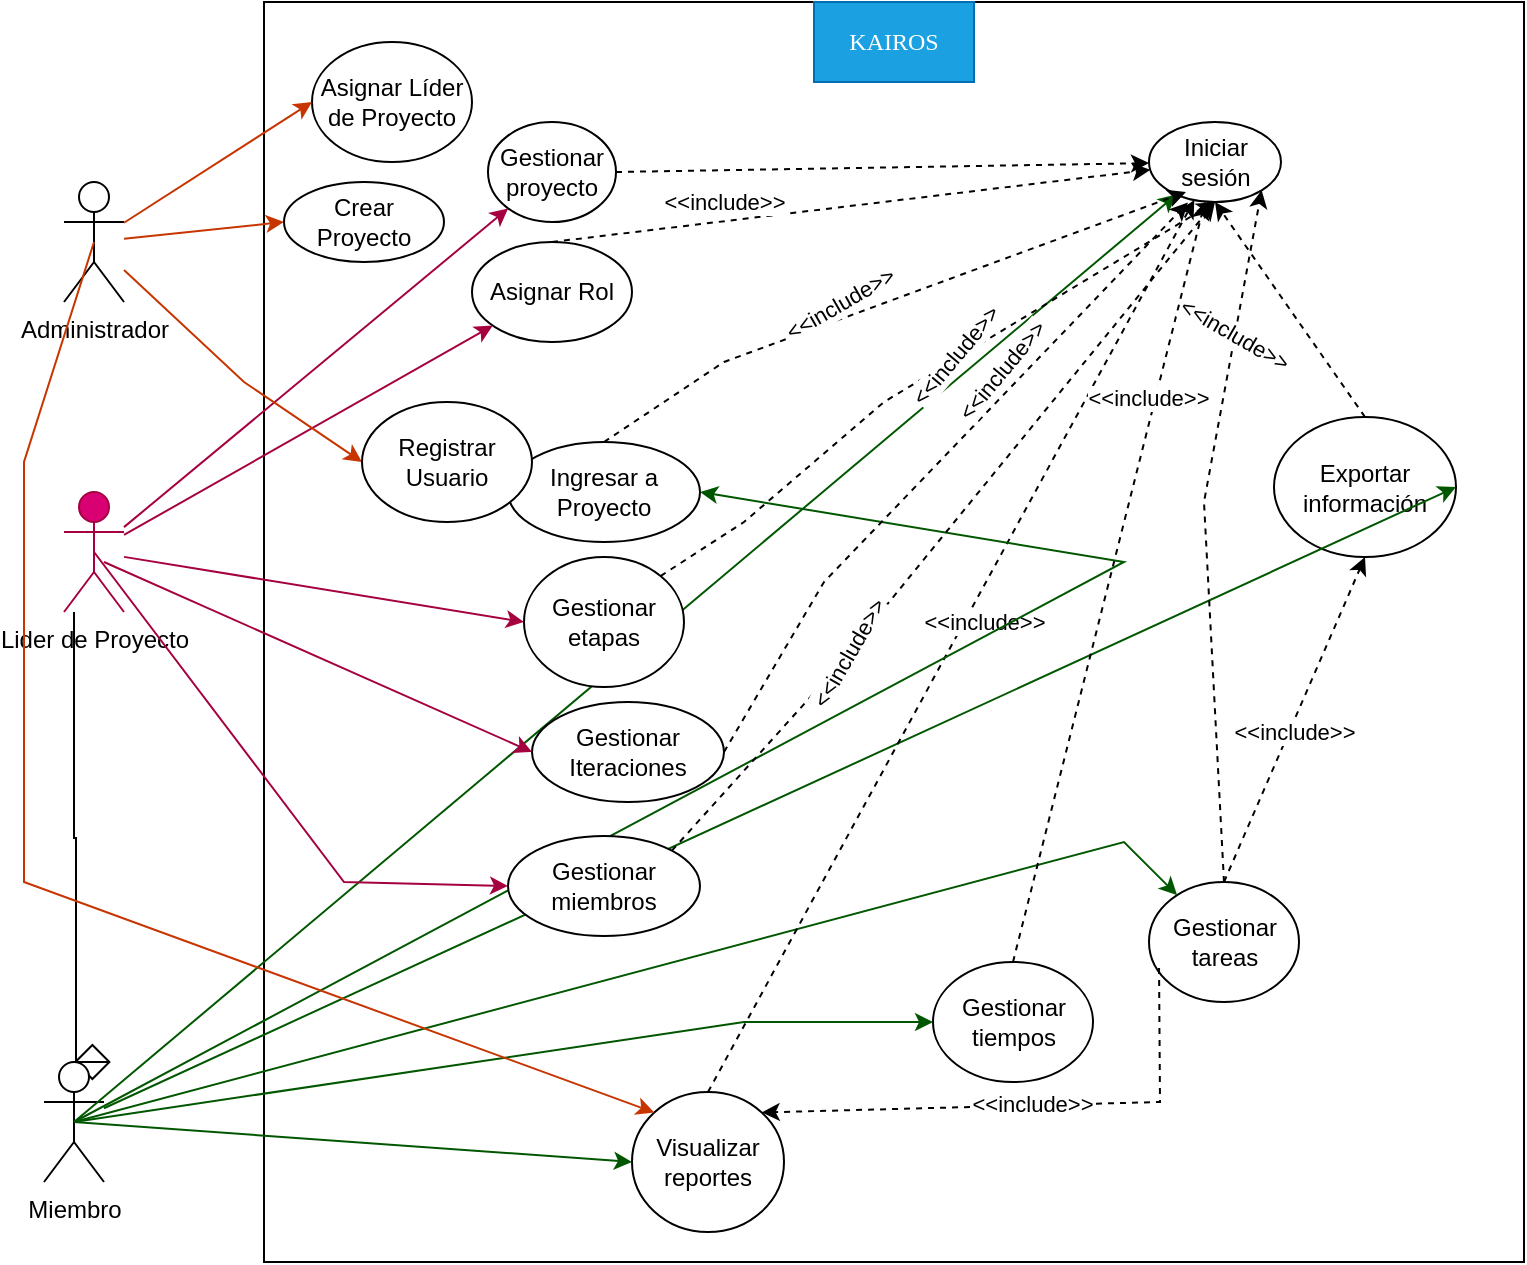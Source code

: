 <mxfile version="28.0.7">
  <diagram name="Página-1" id="wDqG7o4cyL8eWiVpJwFh">
    <mxGraphModel grid="1" page="1" gridSize="10" guides="1" tooltips="1" connect="1" arrows="1" fold="1" pageScale="1" pageWidth="827" pageHeight="1169" math="0" shadow="0">
      <root>
        <mxCell id="0" />
        <mxCell id="1" parent="0" />
        <mxCell id="UCiVZ3pX0I1SJlRTHepH-12" style="edgeStyle=orthogonalEdgeStyle;rounded=0;orthogonalLoop=1;jettySize=auto;html=1;endArrow=diamond;endFill=0;strokeWidth=1;startSize=10;endSize=16;" edge="1" parent="1" source="oAPAb9H4p4rU7i-ehNY--1">
          <mxGeometry relative="1" as="geometry">
            <mxPoint x="35" y="500" as="targetPoint" />
            <Array as="points">
              <mxPoint x="35" y="388" />
              <mxPoint x="36" y="500" />
            </Array>
          </mxGeometry>
        </mxCell>
        <mxCell id="oAPAb9H4p4rU7i-ehNY--1" value="&lt;font style=&quot;color: rgb(0, 0, 0);&quot;&gt;&lt;font style=&quot;color: rgb(0, 0, 0);&quot;&gt;Lid&lt;/font&gt;&lt;font style=&quot;color: rgb(0, 0, 0);&quot;&gt;er de Proyecto&lt;/font&gt;&lt;/font&gt;" style="shape=umlActor;verticalLabelPosition=bottom;verticalAlign=top;html=1;outlineConnect=0;fillColor=#d80073;fontColor=#ffffff;strokeColor=#A50040;" vertex="1" parent="1">
          <mxGeometry x="30" y="215" width="30" height="60" as="geometry" />
        </mxCell>
        <mxCell id="oAPAb9H4p4rU7i-ehNY--2" value="Miembro" style="shape=umlActor;verticalLabelPosition=bottom;verticalAlign=top;html=1;outlineConnect=0;" vertex="1" parent="1">
          <mxGeometry x="20" y="500" width="30" height="60" as="geometry" />
        </mxCell>
        <mxCell id="oAPAb9H4p4rU7i-ehNY--4" value="" style="whiteSpace=wrap;html=1;aspect=fixed;" vertex="1" parent="1">
          <mxGeometry x="130" y="-30" width="630" height="630" as="geometry" />
        </mxCell>
        <mxCell id="oAPAb9H4p4rU7i-ehNY--5" value="KAIROS" style="text;strokeColor=#006EAF;align=center;fillColor=#1ba1e2;html=1;verticalAlign=middle;whiteSpace=wrap;rounded=0;fontColor=#ffffff;fontFamily=Comic Sans MS;" vertex="1" parent="1">
          <mxGeometry x="405" y="-30" width="80" height="40" as="geometry" />
        </mxCell>
        <mxCell id="oAPAb9H4p4rU7i-ehNY--6" value="Iniciar sesión" style="ellipse;whiteSpace=wrap;html=1;" vertex="1" parent="1">
          <mxGeometry x="572.5" y="30" width="66" height="40" as="geometry" />
        </mxCell>
        <mxCell id="oAPAb9H4p4rU7i-ehNY--10" value="" style="endArrow=classic;html=1;rounded=0;exitX=0.5;exitY=0.5;exitDx=0;exitDy=0;exitPerimeter=0;fillColor=#008a00;strokeColor=#005700;" edge="1" parent="1" source="oAPAb9H4p4rU7i-ehNY--2" target="oAPAb9H4p4rU7i-ehNY--6">
          <mxGeometry width="50" height="50" relative="1" as="geometry">
            <mxPoint x="390" y="240" as="sourcePoint" />
            <mxPoint x="440" y="190" as="targetPoint" />
          </mxGeometry>
        </mxCell>
        <mxCell id="aOznLJDHFNNtGrVLaBDj-2" value="Asignar Rol" style="ellipse;whiteSpace=wrap;html=1;" vertex="1" parent="1">
          <mxGeometry x="234" y="90" width="80" height="50" as="geometry" />
        </mxCell>
        <mxCell id="aOznLJDHFNNtGrVLaBDj-3" value="" style="endArrow=classic;html=1;rounded=0;fillColor=#d80073;strokeColor=#A50040;" edge="1" parent="1" source="oAPAb9H4p4rU7i-ehNY--1" target="aOznLJDHFNNtGrVLaBDj-2">
          <mxGeometry width="50" height="50" relative="1" as="geometry">
            <mxPoint x="150" y="240" as="sourcePoint" />
            <mxPoint x="200" y="190" as="targetPoint" />
          </mxGeometry>
        </mxCell>
        <mxCell id="aOznLJDHFNNtGrVLaBDj-4" value="Gestionar proyecto" style="ellipse;whiteSpace=wrap;html=1;" vertex="1" parent="1">
          <mxGeometry x="242" y="30" width="64" height="50" as="geometry" />
        </mxCell>
        <mxCell id="aOznLJDHFNNtGrVLaBDj-5" value="" style="endArrow=classic;html=1;rounded=0;fillColor=#d80073;strokeColor=#A50040;" edge="1" parent="1" source="oAPAb9H4p4rU7i-ehNY--1" target="aOznLJDHFNNtGrVLaBDj-4">
          <mxGeometry width="50" height="50" relative="1" as="geometry">
            <mxPoint x="150" y="260" as="sourcePoint" />
            <mxPoint x="200" y="210" as="targetPoint" />
          </mxGeometry>
        </mxCell>
        <mxCell id="rrayJbxr1qQ-jcvaUbOW-1" value="Gestionar etapas" style="ellipse;whiteSpace=wrap;html=1;" vertex="1" parent="1">
          <mxGeometry x="260" y="247.5" width="80" height="65" as="geometry" />
        </mxCell>
        <mxCell id="rrayJbxr1qQ-jcvaUbOW-2" value="Gestionar tareas" style="ellipse;whiteSpace=wrap;html=1;" vertex="1" parent="1">
          <mxGeometry x="572.5" y="410" width="75" height="60" as="geometry" />
        </mxCell>
        <mxCell id="rrayJbxr1qQ-jcvaUbOW-3" value="Gestionar tiempos" style="ellipse;whiteSpace=wrap;html=1;" vertex="1" parent="1">
          <mxGeometry x="464.5" y="450" width="80" height="60" as="geometry" />
        </mxCell>
        <mxCell id="rrayJbxr1qQ-jcvaUbOW-4" value="Visualizar reportes" style="ellipse;whiteSpace=wrap;html=1;" vertex="1" parent="1">
          <mxGeometry x="314" y="515" width="76" height="70" as="geometry" />
        </mxCell>
        <mxCell id="rrayJbxr1qQ-jcvaUbOW-5" value="Exportar información" style="ellipse;whiteSpace=wrap;html=1;" vertex="1" parent="1">
          <mxGeometry x="635" y="177.5" width="91" height="70" as="geometry" />
        </mxCell>
        <mxCell id="rrayJbxr1qQ-jcvaUbOW-7" value="" style="endArrow=classic;html=1;rounded=0;entryX=1;entryY=0.5;entryDx=0;entryDy=0;fillColor=#008a00;strokeColor=#005700;" edge="1" parent="1" source="oAPAb9H4p4rU7i-ehNY--2" target="rrayJbxr1qQ-jcvaUbOW-5">
          <mxGeometry width="50" height="50" relative="1" as="geometry">
            <mxPoint x="580" y="330" as="sourcePoint" />
            <mxPoint x="630" y="280" as="targetPoint" />
          </mxGeometry>
        </mxCell>
        <mxCell id="rrayJbxr1qQ-jcvaUbOW-9" value="" style="endArrow=classic;html=1;rounded=0;exitX=0.5;exitY=0.5;exitDx=0;exitDy=0;exitPerimeter=0;fillColor=#008a00;strokeColor=#005700;" edge="1" parent="1" source="oAPAb9H4p4rU7i-ehNY--2" target="rrayJbxr1qQ-jcvaUbOW-2">
          <mxGeometry width="50" height="50" relative="1" as="geometry">
            <mxPoint x="840" y="230" as="sourcePoint" />
            <mxPoint x="680" y="340" as="targetPoint" />
            <Array as="points">
              <mxPoint x="560" y="390" />
            </Array>
          </mxGeometry>
        </mxCell>
        <mxCell id="rrayJbxr1qQ-jcvaUbOW-10" value="" style="endArrow=classic;html=1;rounded=0;entryX=0;entryY=0.5;entryDx=0;entryDy=0;fillColor=#d80073;strokeColor=#A50040;" edge="1" parent="1" source="oAPAb9H4p4rU7i-ehNY--1" target="rrayJbxr1qQ-jcvaUbOW-1">
          <mxGeometry width="50" height="50" relative="1" as="geometry">
            <mxPoint x="540" y="430" as="sourcePoint" />
            <mxPoint x="590" y="380" as="targetPoint" />
          </mxGeometry>
        </mxCell>
        <mxCell id="rrayJbxr1qQ-jcvaUbOW-12" value="" style="endArrow=classic;html=1;rounded=0;fillColor=#008a00;strokeColor=#005700;entryX=0;entryY=0.5;entryDx=0;entryDy=0;exitX=0.5;exitY=0.5;exitDx=0;exitDy=0;exitPerimeter=0;" edge="1" parent="1" source="oAPAb9H4p4rU7i-ehNY--2" target="rrayJbxr1qQ-jcvaUbOW-4">
          <mxGeometry width="50" height="50" relative="1" as="geometry">
            <mxPoint x="550" y="490" as="sourcePoint" />
            <mxPoint x="310" y="560" as="targetPoint" />
            <Array as="points" />
          </mxGeometry>
        </mxCell>
        <mxCell id="rrayJbxr1qQ-jcvaUbOW-14" value="" style="endArrow=classic;html=1;rounded=0;fillColor=#008a00;strokeColor=#005700;exitX=0.5;exitY=0.5;exitDx=0;exitDy=0;exitPerimeter=0;" edge="1" parent="1" source="oAPAb9H4p4rU7i-ehNY--2" target="rrayJbxr1qQ-jcvaUbOW-3">
          <mxGeometry width="50" height="50" relative="1" as="geometry">
            <mxPoint x="600" y="430" as="sourcePoint" />
            <mxPoint x="410" y="460" as="targetPoint" />
            <Array as="points">
              <mxPoint x="370" y="480" />
            </Array>
          </mxGeometry>
        </mxCell>
        <mxCell id="rrayJbxr1qQ-jcvaUbOW-17" value="" style="endArrow=classic;html=1;rounded=0;entryX=0.5;entryY=1;entryDx=0;entryDy=0;exitX=0.5;exitY=0;exitDx=0;exitDy=0;dashed=1;" edge="1" parent="1" source="rrayJbxr1qQ-jcvaUbOW-2" target="rrayJbxr1qQ-jcvaUbOW-5">
          <mxGeometry width="50" height="50" relative="1" as="geometry">
            <mxPoint x="490" y="340" as="sourcePoint" />
            <mxPoint x="540" y="290" as="targetPoint" />
          </mxGeometry>
        </mxCell>
        <mxCell id="rrayJbxr1qQ-jcvaUbOW-26" value="&amp;lt;&amp;lt;include&amp;gt;&amp;gt;" style="edgeLabel;html=1;align=center;verticalAlign=middle;resizable=0;points=[];" connectable="0" vertex="1" parent="rrayJbxr1qQ-jcvaUbOW-17">
          <mxGeometry x="-0.064" y="-2" relative="1" as="geometry">
            <mxPoint as="offset" />
          </mxGeometry>
        </mxCell>
        <mxCell id="rrayJbxr1qQ-jcvaUbOW-18" value="" style="endArrow=classic;html=1;rounded=0;entryX=1;entryY=0;entryDx=0;entryDy=0;exitX=0.067;exitY=0.717;exitDx=0;exitDy=0;exitPerimeter=0;dashed=1;" edge="1" parent="1" source="rrayJbxr1qQ-jcvaUbOW-2" target="rrayJbxr1qQ-jcvaUbOW-4">
          <mxGeometry width="50" height="50" relative="1" as="geometry">
            <mxPoint x="410" y="380" as="sourcePoint" />
            <mxPoint x="460" y="330" as="targetPoint" />
            <Array as="points">
              <mxPoint x="578" y="520" />
            </Array>
          </mxGeometry>
        </mxCell>
        <mxCell id="UCiVZ3pX0I1SJlRTHepH-10" value="&amp;lt;&amp;lt;include&amp;gt;&amp;gt;" style="edgeLabel;html=1;align=center;verticalAlign=middle;resizable=0;points=[];" connectable="0" vertex="1" parent="rrayJbxr1qQ-jcvaUbOW-18">
          <mxGeometry x="-0.017" y="-1" relative="1" as="geometry">
            <mxPoint as="offset" />
          </mxGeometry>
        </mxCell>
        <mxCell id="rrayJbxr1qQ-jcvaUbOW-20" value="" style="endArrow=classic;html=1;rounded=0;entryX=0.5;entryY=1;entryDx=0;entryDy=0;dashed=1;exitX=0.5;exitY=0;exitDx=0;exitDy=0;" edge="1" parent="1" source="rrayJbxr1qQ-jcvaUbOW-5" target="oAPAb9H4p4rU7i-ehNY--6">
          <mxGeometry width="50" height="50" relative="1" as="geometry">
            <mxPoint x="490" y="180" as="sourcePoint" />
            <mxPoint x="540" y="130" as="targetPoint" />
          </mxGeometry>
        </mxCell>
        <mxCell id="rrayJbxr1qQ-jcvaUbOW-21" value="" style="endArrow=classic;html=1;rounded=0;dashed=1;exitX=0.5;exitY=0;exitDx=0;exitDy=0;" edge="1" parent="1" source="aOznLJDHFNNtGrVLaBDj-2" target="oAPAb9H4p4rU7i-ehNY--6">
          <mxGeometry width="50" height="50" relative="1" as="geometry">
            <mxPoint x="540" y="220" as="sourcePoint" />
            <mxPoint x="540" y="140" as="targetPoint" />
          </mxGeometry>
        </mxCell>
        <mxCell id="rrayJbxr1qQ-jcvaUbOW-22" value="" style="endArrow=classic;html=1;rounded=0;entryX=1;entryY=1;entryDx=0;entryDy=0;dashed=1;exitX=0.5;exitY=0;exitDx=0;exitDy=0;" edge="1" parent="1" source="rrayJbxr1qQ-jcvaUbOW-2" target="oAPAb9H4p4rU7i-ehNY--6">
          <mxGeometry width="50" height="50" relative="1" as="geometry">
            <mxPoint x="550" y="260" as="sourcePoint" />
            <mxPoint x="550" y="180" as="targetPoint" />
            <Array as="points">
              <mxPoint x="600" y="220" />
            </Array>
          </mxGeometry>
        </mxCell>
        <mxCell id="rrayJbxr1qQ-jcvaUbOW-23" value="" style="endArrow=classic;html=1;rounded=0;entryX=0.28;entryY=0.875;entryDx=0;entryDy=0;dashed=1;exitX=0.5;exitY=0;exitDx=0;exitDy=0;entryPerimeter=0;" edge="1" parent="1" source="aOznLJDHFNNtGrVLaBDj-6" target="oAPAb9H4p4rU7i-ehNY--6">
          <mxGeometry width="50" height="50" relative="1" as="geometry">
            <mxPoint x="630" y="320" as="sourcePoint" />
            <mxPoint x="630" y="240" as="targetPoint" />
            <Array as="points">
              <mxPoint x="360" y="150" />
            </Array>
          </mxGeometry>
        </mxCell>
        <mxCell id="rrayJbxr1qQ-jcvaUbOW-27" value="" style="endArrow=classic;html=1;rounded=0;entryX=0.5;entryY=1;entryDx=0;entryDy=0;dashed=1;exitX=1;exitY=0;exitDx=0;exitDy=0;" edge="1" parent="1" source="rrayJbxr1qQ-jcvaUbOW-1" target="oAPAb9H4p4rU7i-ehNY--6">
          <mxGeometry width="50" height="50" relative="1" as="geometry">
            <mxPoint x="670" y="360" as="sourcePoint" />
            <mxPoint x="670" y="280" as="targetPoint" />
            <Array as="points">
              <mxPoint x="370" y="230" />
              <mxPoint x="440" y="170" />
            </Array>
          </mxGeometry>
        </mxCell>
        <mxCell id="Dokagfcu6DEURbIPXsIg-3" value="&amp;lt;&amp;lt;include&amp;gt;&amp;gt;" style="edgeLabel;html=1;align=center;verticalAlign=middle;resizable=0;points=[];rotation=-50;" connectable="0" vertex="1" parent="rrayJbxr1qQ-jcvaUbOW-27">
          <mxGeometry x="0.21" relative="1" as="geometry">
            <mxPoint x="-17" y="9" as="offset" />
          </mxGeometry>
        </mxCell>
        <mxCell id="aOznLJDHFNNtGrVLaBDj-6" value="Ingresar a Proyecto" style="ellipse;whiteSpace=wrap;html=1;" vertex="1" parent="1">
          <mxGeometry x="252" y="190" width="96" height="50" as="geometry" />
        </mxCell>
        <mxCell id="rrayJbxr1qQ-jcvaUbOW-28" value="" style="endArrow=classic;html=1;rounded=0;dashed=1;exitX=1;exitY=0.5;exitDx=0;exitDy=0;" edge="1" parent="1" source="aOznLJDHFNNtGrVLaBDj-4" target="oAPAb9H4p4rU7i-ehNY--6">
          <mxGeometry width="50" height="50" relative="1" as="geometry">
            <mxPoint x="460" y="380" as="sourcePoint" />
            <mxPoint x="460" y="300" as="targetPoint" />
          </mxGeometry>
        </mxCell>
        <mxCell id="rrayJbxr1qQ-jcvaUbOW-29" value="" style="endArrow=classic;html=1;rounded=0;dashed=1;exitX=0.5;exitY=0;exitDx=0;exitDy=0;" edge="1" parent="1" source="rrayJbxr1qQ-jcvaUbOW-3" target="oAPAb9H4p4rU7i-ehNY--6">
          <mxGeometry width="50" height="50" relative="1" as="geometry">
            <mxPoint x="400" y="460" as="sourcePoint" />
            <mxPoint x="400" y="380" as="targetPoint" />
          </mxGeometry>
        </mxCell>
        <mxCell id="rrayJbxr1qQ-jcvaUbOW-31" value="" style="endArrow=classic;html=1;rounded=0;dashed=1;exitX=0.5;exitY=0;exitDx=0;exitDy=0;" edge="1" parent="1" source="rrayJbxr1qQ-jcvaUbOW-4" target="oAPAb9H4p4rU7i-ehNY--6">
          <mxGeometry width="50" height="50" relative="1" as="geometry">
            <mxPoint x="400" y="430" as="sourcePoint" />
            <mxPoint x="400" y="350" as="targetPoint" />
          </mxGeometry>
        </mxCell>
        <mxCell id="rrayJbxr1qQ-jcvaUbOW-32" value="&amp;lt;&amp;lt;include&amp;gt;&amp;gt;" style="edgeLabel;html=1;align=center;verticalAlign=middle;resizable=0;points=[];" connectable="0" vertex="1" parent="1">
          <mxGeometry x="670" y="305" as="geometry">
            <mxPoint x="-98" y="-137" as="offset" />
          </mxGeometry>
        </mxCell>
        <mxCell id="rrayJbxr1qQ-jcvaUbOW-33" value="&amp;lt;&amp;lt;include&amp;gt;&amp;gt;" style="edgeLabel;html=1;align=center;verticalAlign=middle;resizable=0;points=[];" connectable="0" vertex="1" parent="1">
          <mxGeometry x="490" y="280" as="geometry" />
        </mxCell>
        <mxCell id="rrayJbxr1qQ-jcvaUbOW-37" value="&amp;lt;&amp;lt;include&amp;gt;&amp;gt;" style="edgeLabel;html=1;align=center;verticalAlign=middle;resizable=0;points=[];rotation=30;" connectable="0" vertex="1" parent="1">
          <mxGeometry x="610" y="130" as="geometry">
            <mxPoint x="7.33" y="2.696" as="offset" />
          </mxGeometry>
        </mxCell>
        <mxCell id="Vpf-mfT7uL6W67goFjET-3" value="" style="endArrow=classic;html=1;rounded=0;exitX=0.5;exitY=0.5;exitDx=0;exitDy=0;exitPerimeter=0;fillColor=#008a00;strokeColor=#005700;entryX=1;entryY=0.5;entryDx=0;entryDy=0;" edge="1" parent="1" target="aOznLJDHFNNtGrVLaBDj-6" source="oAPAb9H4p4rU7i-ehNY--2">
          <mxGeometry width="50" height="50" relative="1" as="geometry">
            <mxPoint x="848" y="223" as="sourcePoint" />
            <mxPoint x="590" y="345" as="targetPoint" />
            <Array as="points">
              <mxPoint x="560" y="250" />
            </Array>
          </mxGeometry>
        </mxCell>
        <mxCell id="Dokagfcu6DEURbIPXsIg-1" value="Gestionar Iteraciones" style="ellipse;whiteSpace=wrap;html=1;" vertex="1" parent="1">
          <mxGeometry x="264" y="320" width="96" height="50" as="geometry" />
        </mxCell>
        <mxCell id="Dokagfcu6DEURbIPXsIg-4" value="" style="endArrow=classic;html=1;rounded=0;entryX=0;entryY=0.5;entryDx=0;entryDy=0;fillColor=#d80073;strokeColor=#A50040;" edge="1" parent="1" target="Dokagfcu6DEURbIPXsIg-1">
          <mxGeometry width="50" height="50" relative="1" as="geometry">
            <mxPoint x="50" y="250" as="sourcePoint" />
            <mxPoint x="350" y="293" as="targetPoint" />
          </mxGeometry>
        </mxCell>
        <mxCell id="Dokagfcu6DEURbIPXsIg-5" value="" style="endArrow=classic;html=1;rounded=0;entryX=0.295;entryY=1.006;entryDx=0;entryDy=0;dashed=1;exitX=1;exitY=0.5;exitDx=0;exitDy=0;entryPerimeter=0;" edge="1" parent="1" source="Dokagfcu6DEURbIPXsIg-1" target="oAPAb9H4p4rU7i-ehNY--6">
          <mxGeometry width="50" height="50" relative="1" as="geometry">
            <mxPoint x="380" y="427" as="sourcePoint" />
            <mxPoint x="557" y="260" as="targetPoint" />
            <Array as="points">
              <mxPoint x="410" y="260" />
            </Array>
          </mxGeometry>
        </mxCell>
        <mxCell id="Dokagfcu6DEURbIPXsIg-6" value="&amp;lt;&amp;lt;include&amp;gt;&amp;gt;" style="edgeLabel;html=1;align=center;verticalAlign=middle;resizable=0;points=[];rotation=-50;" connectable="0" vertex="1" parent="Dokagfcu6DEURbIPXsIg-5">
          <mxGeometry x="0.21" relative="1" as="geometry">
            <mxPoint x="6" y="-19" as="offset" />
          </mxGeometry>
        </mxCell>
        <mxCell id="Dokagfcu6DEURbIPXsIg-7" value="Gestionar miembros" style="ellipse;whiteSpace=wrap;html=1;" vertex="1" parent="1">
          <mxGeometry x="252" y="387" width="96" height="50" as="geometry" />
        </mxCell>
        <mxCell id="Dokagfcu6DEURbIPXsIg-8" value="" style="endArrow=classic;html=1;rounded=0;entryX=0;entryY=0.5;entryDx=0;entryDy=0;fillColor=#d80073;strokeColor=#A50040;exitX=0.5;exitY=0.5;exitDx=0;exitDy=0;exitPerimeter=0;" edge="1" parent="1" source="oAPAb9H4p4rU7i-ehNY--1" target="Dokagfcu6DEURbIPXsIg-7">
          <mxGeometry width="50" height="50" relative="1" as="geometry">
            <mxPoint x="50" y="260" as="sourcePoint" />
            <mxPoint x="264" y="355" as="targetPoint" />
            <Array as="points">
              <mxPoint x="170" y="410" />
            </Array>
          </mxGeometry>
        </mxCell>
        <mxCell id="Dokagfcu6DEURbIPXsIg-9" value="" style="endArrow=classic;html=1;rounded=0;dashed=1;exitX=1;exitY=0;exitDx=0;exitDy=0;entryX=0.5;entryY=1;entryDx=0;entryDy=0;" edge="1" parent="1" source="Dokagfcu6DEURbIPXsIg-7" target="oAPAb9H4p4rU7i-ehNY--6">
          <mxGeometry width="50" height="50" relative="1" as="geometry">
            <mxPoint x="344" y="460" as="sourcePoint" />
            <mxPoint x="490" y="35" as="targetPoint" />
            <Array as="points">
              <mxPoint x="410" y="310" />
            </Array>
          </mxGeometry>
        </mxCell>
        <mxCell id="Dokagfcu6DEURbIPXsIg-10" value="&amp;lt;&amp;lt;include&amp;gt;&amp;gt;" style="edgeLabel;html=1;align=center;verticalAlign=middle;resizable=0;points=[];rotation=-60;" connectable="0" vertex="1" parent="Dokagfcu6DEURbIPXsIg-9">
          <mxGeometry x="-0.376" relative="1" as="geometry">
            <mxPoint as="offset" />
          </mxGeometry>
        </mxCell>
        <mxCell id="wV4zqd-Mi2lm-lXPiVaO-1" value="Administrador" style="shape=umlActor;verticalLabelPosition=bottom;verticalAlign=top;html=1;outlineConnect=0;" vertex="1" parent="1">
          <mxGeometry x="30" y="60" width="30" height="60" as="geometry" />
        </mxCell>
        <mxCell id="wV4zqd-Mi2lm-lXPiVaO-2" value="" style="endArrow=classic;html=1;rounded=0;entryX=0;entryY=0.5;entryDx=0;entryDy=0;fillColor=#fa6800;strokeColor=#C73500;" edge="1" parent="1" source="wV4zqd-Mi2lm-lXPiVaO-1" target="wV4zqd-Mi2lm-lXPiVaO-3">
          <mxGeometry width="50" height="50" relative="1" as="geometry">
            <mxPoint x="90" y="110" as="sourcePoint" />
            <mxPoint x="140" y="60" as="targetPoint" />
          </mxGeometry>
        </mxCell>
        <mxCell id="wV4zqd-Mi2lm-lXPiVaO-3" value="Crear Proyecto" style="ellipse;whiteSpace=wrap;html=1;" vertex="1" parent="1">
          <mxGeometry x="140" y="60" width="80" height="40" as="geometry" />
        </mxCell>
        <mxCell id="wV4zqd-Mi2lm-lXPiVaO-4" value="Asignar Líder de Proyecto" style="ellipse;whiteSpace=wrap;html=1;" vertex="1" parent="1">
          <mxGeometry x="154" y="-10" width="80" height="60" as="geometry" />
        </mxCell>
        <mxCell id="wV4zqd-Mi2lm-lXPiVaO-5" value="" style="endArrow=classic;html=1;rounded=0;entryX=0;entryY=0.5;entryDx=0;entryDy=0;fillColor=#fa6800;strokeColor=#C73500;" edge="1" parent="1" source="wV4zqd-Mi2lm-lXPiVaO-1" target="wV4zqd-Mi2lm-lXPiVaO-4">
          <mxGeometry width="50" height="50" relative="1" as="geometry">
            <mxPoint x="80" y="70" as="sourcePoint" />
            <mxPoint x="130" y="20" as="targetPoint" />
          </mxGeometry>
        </mxCell>
        <mxCell id="wV4zqd-Mi2lm-lXPiVaO-6" value="" style="endArrow=classic;html=1;rounded=0;entryX=0;entryY=0;entryDx=0;entryDy=0;exitX=0.5;exitY=0.5;exitDx=0;exitDy=0;exitPerimeter=0;fillColor=#fa6800;strokeColor=#C73500;" edge="1" parent="1" source="wV4zqd-Mi2lm-lXPiVaO-1" target="rrayJbxr1qQ-jcvaUbOW-4">
          <mxGeometry width="50" height="50" relative="1" as="geometry">
            <mxPoint x="160" y="570" as="sourcePoint" />
            <mxPoint x="210" y="520" as="targetPoint" />
            <Array as="points">
              <mxPoint x="10" y="200" />
              <mxPoint x="10" y="410" />
            </Array>
          </mxGeometry>
        </mxCell>
        <mxCell id="wV4zqd-Mi2lm-lXPiVaO-7" value="" style="endArrow=classic;html=1;rounded=0;entryX=0;entryY=0.5;entryDx=0;entryDy=0;fillColor=#fa6800;strokeColor=#C73500;" edge="1" parent="1" source="wV4zqd-Mi2lm-lXPiVaO-1" target="wV4zqd-Mi2lm-lXPiVaO-12">
          <mxGeometry width="50" height="50" relative="1" as="geometry">
            <mxPoint x="120" y="480" as="sourcePoint" />
            <mxPoint x="170" y="430" as="targetPoint" />
            <Array as="points">
              <mxPoint x="120" y="160" />
            </Array>
          </mxGeometry>
        </mxCell>
        <mxCell id="wV4zqd-Mi2lm-lXPiVaO-12" value="Registrar Usuario" style="ellipse;whiteSpace=wrap;html=1;" vertex="1" parent="1">
          <mxGeometry x="179" y="170" width="85" height="60" as="geometry" />
        </mxCell>
        <mxCell id="rrayJbxr1qQ-jcvaUbOW-35" value="&amp;lt;&amp;lt;include&amp;gt;&amp;gt;" style="edgeLabel;html=1;align=center;verticalAlign=middle;resizable=0;points=[];rotation=-30;" connectable="0" vertex="1" parent="1">
          <mxGeometry x="420" y="120" as="geometry">
            <mxPoint x="-2.818" y="-0.247" as="offset" />
          </mxGeometry>
        </mxCell>
        <mxCell id="rrayJbxr1qQ-jcvaUbOW-36" value="&amp;lt;&amp;lt;include&amp;gt;&amp;gt;" style="edgeLabel;html=1;align=center;verticalAlign=middle;resizable=0;points=[];" connectable="0" vertex="1" parent="1">
          <mxGeometry x="360" y="70" as="geometry" />
        </mxCell>
      </root>
    </mxGraphModel>
  </diagram>
</mxfile>
